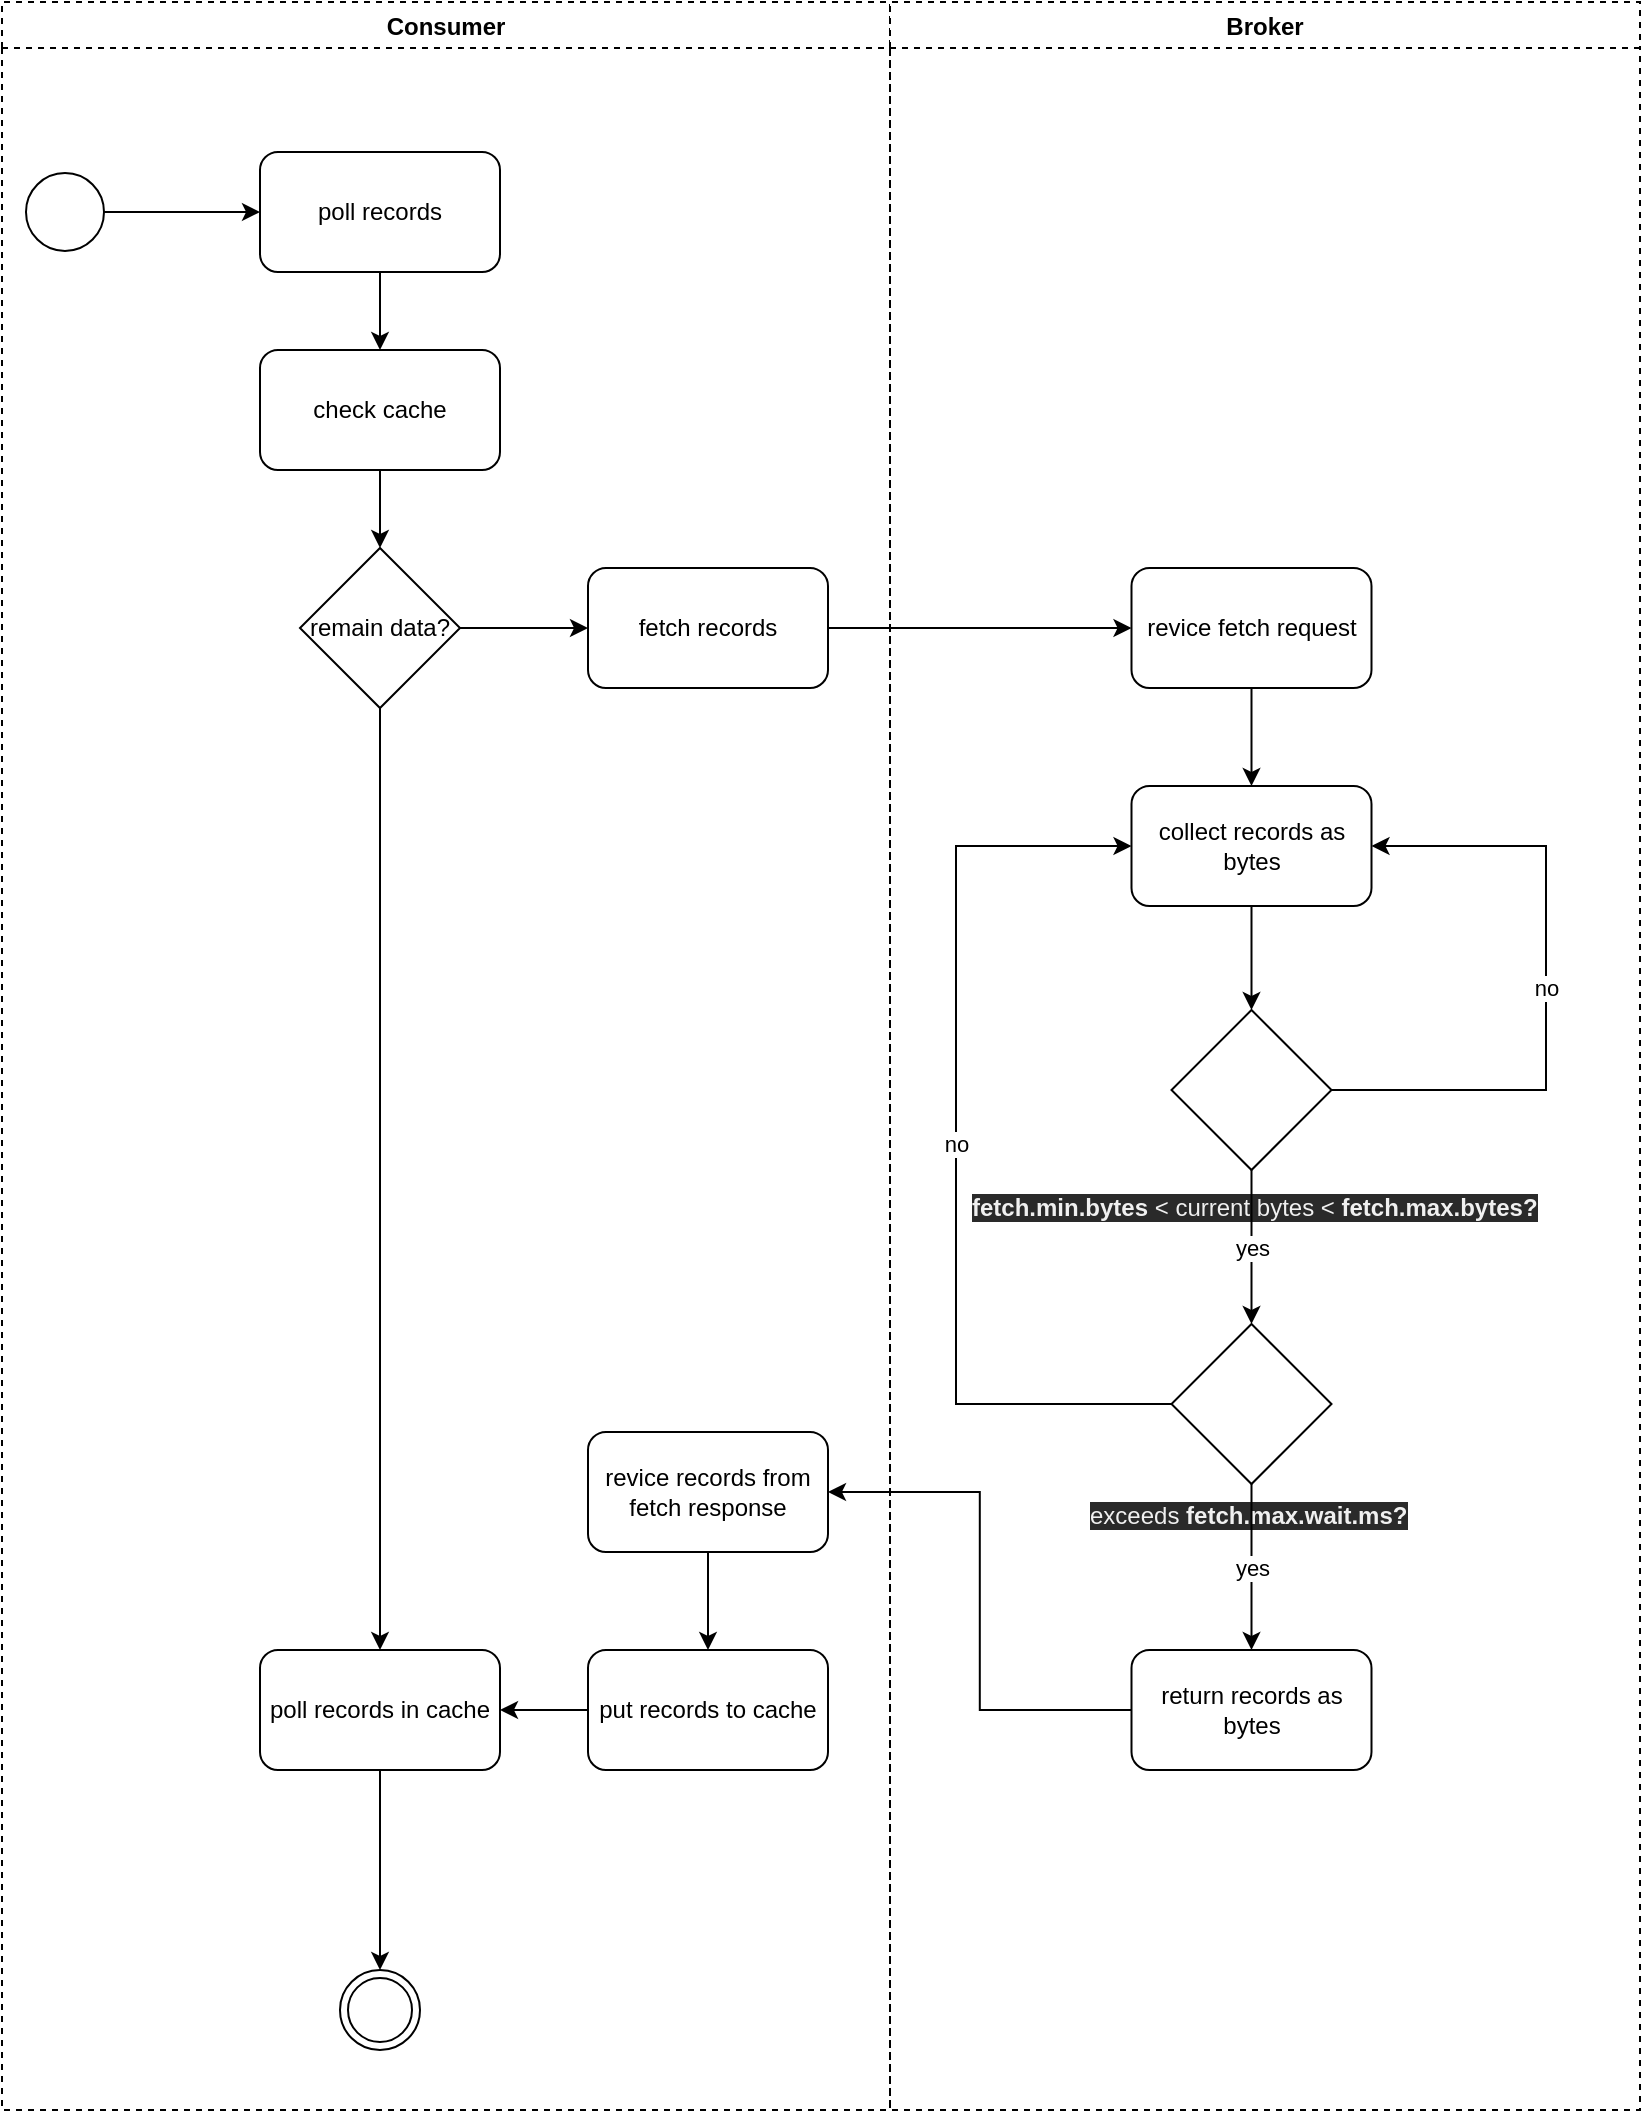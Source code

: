 <mxfile version="17.4.5" type="github">
  <diagram id="kgpKYQtTHZ0yAKxKKP6v" name="Polling data Kafka Consumer">
    <mxGraphModel dx="1422" dy="794" grid="0" gridSize="10" guides="1" tooltips="1" connect="1" arrows="1" fold="1" page="1" pageScale="1" pageWidth="850" pageHeight="1100" math="0" shadow="0">
      <root>
        <mxCell id="0" />
        <mxCell id="1" parent="0" />
        <mxCell id="n0Qw8HLsbLLvSBlnaumX-17" style="edgeStyle=orthogonalEdgeStyle;rounded=0;orthogonalLoop=1;jettySize=auto;html=1;" edge="1" parent="1" source="xih2-5BVRlrgKrml7yA8-11" target="xih2-5BVRlrgKrml7yA8-12">
          <mxGeometry relative="1" as="geometry" />
        </mxCell>
        <mxCell id="xih2-5BVRlrgKrml7yA8-11" value="fetch records" style="rounded=1;whiteSpace=wrap;html=1;" parent="1" vertex="1">
          <mxGeometry x="313" y="629" width="120" height="60" as="geometry" />
        </mxCell>
        <mxCell id="n0Qw8HLsbLLvSBlnaumX-18" style="edgeStyle=orthogonalEdgeStyle;rounded=0;orthogonalLoop=1;jettySize=auto;html=1;" edge="1" parent="1" source="xih2-5BVRlrgKrml7yA8-12" target="xih2-5BVRlrgKrml7yA8-13">
          <mxGeometry relative="1" as="geometry" />
        </mxCell>
        <mxCell id="xih2-5BVRlrgKrml7yA8-12" value="revice fetch request" style="rounded=1;whiteSpace=wrap;html=1;" parent="1" vertex="1">
          <mxGeometry x="584.75" y="629" width="120" height="60" as="geometry" />
        </mxCell>
        <mxCell id="n0Qw8HLsbLLvSBlnaumX-19" value="" style="edgeStyle=orthogonalEdgeStyle;rounded=0;orthogonalLoop=1;jettySize=auto;html=1;" edge="1" parent="1" source="xih2-5BVRlrgKrml7yA8-13" target="n0Qw8HLsbLLvSBlnaumX-5">
          <mxGeometry relative="1" as="geometry" />
        </mxCell>
        <mxCell id="xih2-5BVRlrgKrml7yA8-13" value="collect records as bytes" style="rounded=1;whiteSpace=wrap;html=1;" parent="1" vertex="1">
          <mxGeometry x="584.75" y="738" width="120" height="60" as="geometry" />
        </mxCell>
        <mxCell id="n0Qw8HLsbLLvSBlnaumX-9" value="" style="edgeStyle=orthogonalEdgeStyle;rounded=0;orthogonalLoop=1;jettySize=auto;html=1;" edge="1" parent="1" source="xih2-5BVRlrgKrml7yA8-14" target="xih2-5BVRlrgKrml7yA8-18">
          <mxGeometry relative="1" as="geometry" />
        </mxCell>
        <mxCell id="xih2-5BVRlrgKrml7yA8-14" value="poll records" style="rounded=1;whiteSpace=wrap;html=1;" parent="1" vertex="1">
          <mxGeometry x="149" y="421" width="120" height="60" as="geometry" />
        </mxCell>
        <mxCell id="n0Qw8HLsbLLvSBlnaumX-11" value="" style="edgeStyle=orthogonalEdgeStyle;rounded=0;orthogonalLoop=1;jettySize=auto;html=1;" edge="1" parent="1" source="xih2-5BVRlrgKrml7yA8-15" target="xih2-5BVRlrgKrml7yA8-11">
          <mxGeometry relative="1" as="geometry" />
        </mxCell>
        <mxCell id="n0Qw8HLsbLLvSBlnaumX-12" value="" style="edgeStyle=orthogonalEdgeStyle;rounded=0;orthogonalLoop=1;jettySize=auto;html=1;" edge="1" parent="1" source="xih2-5BVRlrgKrml7yA8-15" target="xih2-5BVRlrgKrml7yA8-16">
          <mxGeometry relative="1" as="geometry" />
        </mxCell>
        <mxCell id="xih2-5BVRlrgKrml7yA8-15" value="remain data?" style="rhombus;whiteSpace=wrap;html=1;" parent="1" vertex="1">
          <mxGeometry x="169" y="619" width="80" height="80" as="geometry" />
        </mxCell>
        <mxCell id="n0Qw8HLsbLLvSBlnaumX-16" style="edgeStyle=orthogonalEdgeStyle;rounded=0;orthogonalLoop=1;jettySize=auto;html=1;" edge="1" parent="1" source="xih2-5BVRlrgKrml7yA8-16" target="n0Qw8HLsbLLvSBlnaumX-13">
          <mxGeometry relative="1" as="geometry" />
        </mxCell>
        <mxCell id="xih2-5BVRlrgKrml7yA8-16" value="poll records in cache" style="rounded=1;whiteSpace=wrap;html=1;" parent="1" vertex="1">
          <mxGeometry x="149" y="1170" width="120" height="60" as="geometry" />
        </mxCell>
        <mxCell id="n0Qw8HLsbLLvSBlnaumX-10" value="" style="edgeStyle=orthogonalEdgeStyle;rounded=0;orthogonalLoop=1;jettySize=auto;html=1;" edge="1" parent="1" source="xih2-5BVRlrgKrml7yA8-18" target="xih2-5BVRlrgKrml7yA8-15">
          <mxGeometry relative="1" as="geometry" />
        </mxCell>
        <mxCell id="xih2-5BVRlrgKrml7yA8-18" value="check cache" style="rounded=1;whiteSpace=wrap;html=1;" parent="1" vertex="1">
          <mxGeometry x="149" y="520" width="120" height="60" as="geometry" />
        </mxCell>
        <mxCell id="n0Qw8HLsbLLvSBlnaumX-23" style="edgeStyle=orthogonalEdgeStyle;rounded=0;orthogonalLoop=1;jettySize=auto;html=1;" edge="1" parent="1" source="xih2-5BVRlrgKrml7yA8-19" target="xih2-5BVRlrgKrml7yA8-20">
          <mxGeometry relative="1" as="geometry" />
        </mxCell>
        <mxCell id="xih2-5BVRlrgKrml7yA8-19" value="revice records from fetch response" style="rounded=1;whiteSpace=wrap;html=1;" parent="1" vertex="1">
          <mxGeometry x="313" y="1061" width="120" height="60" as="geometry" />
        </mxCell>
        <mxCell id="n0Qw8HLsbLLvSBlnaumX-25" value="" style="edgeStyle=orthogonalEdgeStyle;rounded=0;orthogonalLoop=1;jettySize=auto;html=1;" edge="1" parent="1" source="xih2-5BVRlrgKrml7yA8-20" target="xih2-5BVRlrgKrml7yA8-16">
          <mxGeometry relative="1" as="geometry" />
        </mxCell>
        <mxCell id="xih2-5BVRlrgKrml7yA8-20" value="put records to cache" style="rounded=1;whiteSpace=wrap;html=1;" parent="1" vertex="1">
          <mxGeometry x="313" y="1170" width="120" height="60" as="geometry" />
        </mxCell>
        <mxCell id="n0Qw8HLsbLLvSBlnaumX-1" value="&lt;span style=&quot;color: rgb(240 , 240 , 240) ; font-family: &amp;#34;helvetica&amp;#34; ; font-size: 12px ; font-style: normal ; letter-spacing: normal ; text-align: center ; text-indent: 0px ; text-transform: none ; word-spacing: 0px ; background-color: rgb(42 , 42 , 42) ; display: inline ; float: none&quot;&gt;&lt;b&gt;fetch.min.bytes&lt;/b&gt;&lt;/span&gt;&lt;span style=&quot;color: rgb(240 , 240 , 240) ; font-family: &amp;#34;helvetica&amp;#34; ; font-size: 12px ; font-style: normal ; font-weight: 400 ; letter-spacing: normal ; text-align: center ; text-indent: 0px ; text-transform: none ; word-spacing: 0px ; background-color: rgb(42 , 42 , 42) ; display: inline ; float: none&quot;&gt; &amp;lt; current bytes &amp;lt; &lt;/span&gt;&lt;span style=&quot;color: rgb(240 , 240 , 240) ; font-family: &amp;#34;helvetica&amp;#34; ; font-size: 12px ; font-style: normal ; letter-spacing: normal ; text-align: center ; text-indent: 0px ; text-transform: none ; word-spacing: 0px ; background-color: rgb(42 , 42 , 42) ; display: inline ; float: none&quot;&gt;&lt;b&gt;fetch.max.bytes?&lt;/b&gt;&lt;/span&gt;" style="text;whiteSpace=wrap;html=1;" vertex="1" parent="1">
          <mxGeometry x="503" y="935" width="289.5" height="28" as="geometry" />
        </mxCell>
        <mxCell id="n0Qw8HLsbLLvSBlnaumX-3" value="&lt;span style=&quot;color: rgb(240 , 240 , 240) ; font-family: &amp;#34;helvetica&amp;#34; ; font-size: 12px ; font-style: normal ; font-weight: 400 ; letter-spacing: normal ; text-align: center ; text-indent: 0px ; text-transform: none ; word-spacing: 0px ; background-color: rgb(42 , 42 , 42) ; display: inline ; float: none&quot;&gt;exceeds&amp;nbsp;&lt;/span&gt;&lt;b style=&quot;color: rgb(240 , 240 , 240) ; font-family: &amp;#34;helvetica&amp;#34; ; font-size: 12px ; font-style: normal ; letter-spacing: normal ; text-align: center ; text-indent: 0px ; text-transform: none ; word-spacing: 0px ; background-color: rgb(42 , 42 , 42)&quot;&gt;fetch.max.wait.ms?&lt;/b&gt;" style="text;whiteSpace=wrap;html=1;" vertex="1" parent="1">
          <mxGeometry x="562.25" y="1089" width="171" height="28" as="geometry" />
        </mxCell>
        <mxCell id="n0Qw8HLsbLLvSBlnaumX-22" style="edgeStyle=orthogonalEdgeStyle;rounded=0;orthogonalLoop=1;jettySize=auto;html=1;entryX=1;entryY=0.5;entryDx=0;entryDy=0;" edge="1" parent="1" source="n0Qw8HLsbLLvSBlnaumX-4" target="xih2-5BVRlrgKrml7yA8-19">
          <mxGeometry relative="1" as="geometry" />
        </mxCell>
        <mxCell id="n0Qw8HLsbLLvSBlnaumX-4" value="return records as bytes" style="rounded=1;whiteSpace=wrap;html=1;" vertex="1" parent="1">
          <mxGeometry x="584.75" y="1170" width="120" height="60" as="geometry" />
        </mxCell>
        <mxCell id="n0Qw8HLsbLLvSBlnaumX-20" value="yes" style="edgeStyle=orthogonalEdgeStyle;rounded=0;orthogonalLoop=1;jettySize=auto;html=1;" edge="1" parent="1" source="n0Qw8HLsbLLvSBlnaumX-5" target="n0Qw8HLsbLLvSBlnaumX-6">
          <mxGeometry relative="1" as="geometry" />
        </mxCell>
        <mxCell id="n0Qw8HLsbLLvSBlnaumX-26" value="no" style="edgeStyle=orthogonalEdgeStyle;rounded=0;orthogonalLoop=1;jettySize=auto;html=1;entryX=1;entryY=0.5;entryDx=0;entryDy=0;" edge="1" parent="1" source="n0Qw8HLsbLLvSBlnaumX-5" target="xih2-5BVRlrgKrml7yA8-13">
          <mxGeometry relative="1" as="geometry">
            <Array as="points">
              <mxPoint x="792" y="890" />
              <mxPoint x="792" y="768" />
            </Array>
          </mxGeometry>
        </mxCell>
        <mxCell id="n0Qw8HLsbLLvSBlnaumX-5" value="" style="rhombus;whiteSpace=wrap;html=1;" vertex="1" parent="1">
          <mxGeometry x="604.75" y="850" width="80" height="80" as="geometry" />
        </mxCell>
        <mxCell id="n0Qw8HLsbLLvSBlnaumX-21" value="yes" style="edgeStyle=orthogonalEdgeStyle;rounded=0;orthogonalLoop=1;jettySize=auto;html=1;entryX=0.5;entryY=0;entryDx=0;entryDy=0;" edge="1" parent="1" source="n0Qw8HLsbLLvSBlnaumX-6" target="n0Qw8HLsbLLvSBlnaumX-4">
          <mxGeometry relative="1" as="geometry" />
        </mxCell>
        <mxCell id="n0Qw8HLsbLLvSBlnaumX-28" value="no" style="edgeStyle=orthogonalEdgeStyle;rounded=0;orthogonalLoop=1;jettySize=auto;html=1;entryX=0;entryY=0.5;entryDx=0;entryDy=0;" edge="1" parent="1" source="n0Qw8HLsbLLvSBlnaumX-6" target="xih2-5BVRlrgKrml7yA8-13">
          <mxGeometry relative="1" as="geometry">
            <Array as="points">
              <mxPoint x="497" y="1047" />
              <mxPoint x="497" y="768" />
            </Array>
          </mxGeometry>
        </mxCell>
        <mxCell id="n0Qw8HLsbLLvSBlnaumX-6" value="" style="rhombus;whiteSpace=wrap;html=1;" vertex="1" parent="1">
          <mxGeometry x="604.75" y="1007" width="80" height="80" as="geometry" />
        </mxCell>
        <mxCell id="n0Qw8HLsbLLvSBlnaumX-13" value="" style="ellipse;shape=doubleEllipse;whiteSpace=wrap;html=1;aspect=fixed;" vertex="1" parent="1">
          <mxGeometry x="189" y="1330" width="40" height="40" as="geometry" />
        </mxCell>
        <mxCell id="n0Qw8HLsbLLvSBlnaumX-15" value="" style="edgeStyle=orthogonalEdgeStyle;rounded=0;orthogonalLoop=1;jettySize=auto;html=1;" edge="1" parent="1" source="n0Qw8HLsbLLvSBlnaumX-14" target="xih2-5BVRlrgKrml7yA8-14">
          <mxGeometry relative="1" as="geometry" />
        </mxCell>
        <mxCell id="n0Qw8HLsbLLvSBlnaumX-14" value="" style="ellipse;whiteSpace=wrap;html=1;aspect=fixed;" vertex="1" parent="1">
          <mxGeometry x="32" y="431.5" width="39" height="39" as="geometry" />
        </mxCell>
        <mxCell id="n0Qw8HLsbLLvSBlnaumX-31" value="Consumer" style="swimlane;dashed=1;" vertex="1" parent="1">
          <mxGeometry x="20" y="346" width="444" height="1054" as="geometry">
            <mxRectangle x="20" y="346" width="129" height="23" as="alternateBounds" />
          </mxGeometry>
        </mxCell>
        <mxCell id="n0Qw8HLsbLLvSBlnaumX-32" value="Broker" style="swimlane;dashed=1;" vertex="1" parent="1">
          <mxGeometry x="464" y="346" width="375" height="1054" as="geometry">
            <mxRectangle x="20" y="346" width="129" height="23" as="alternateBounds" />
          </mxGeometry>
        </mxCell>
      </root>
    </mxGraphModel>
  </diagram>
</mxfile>
